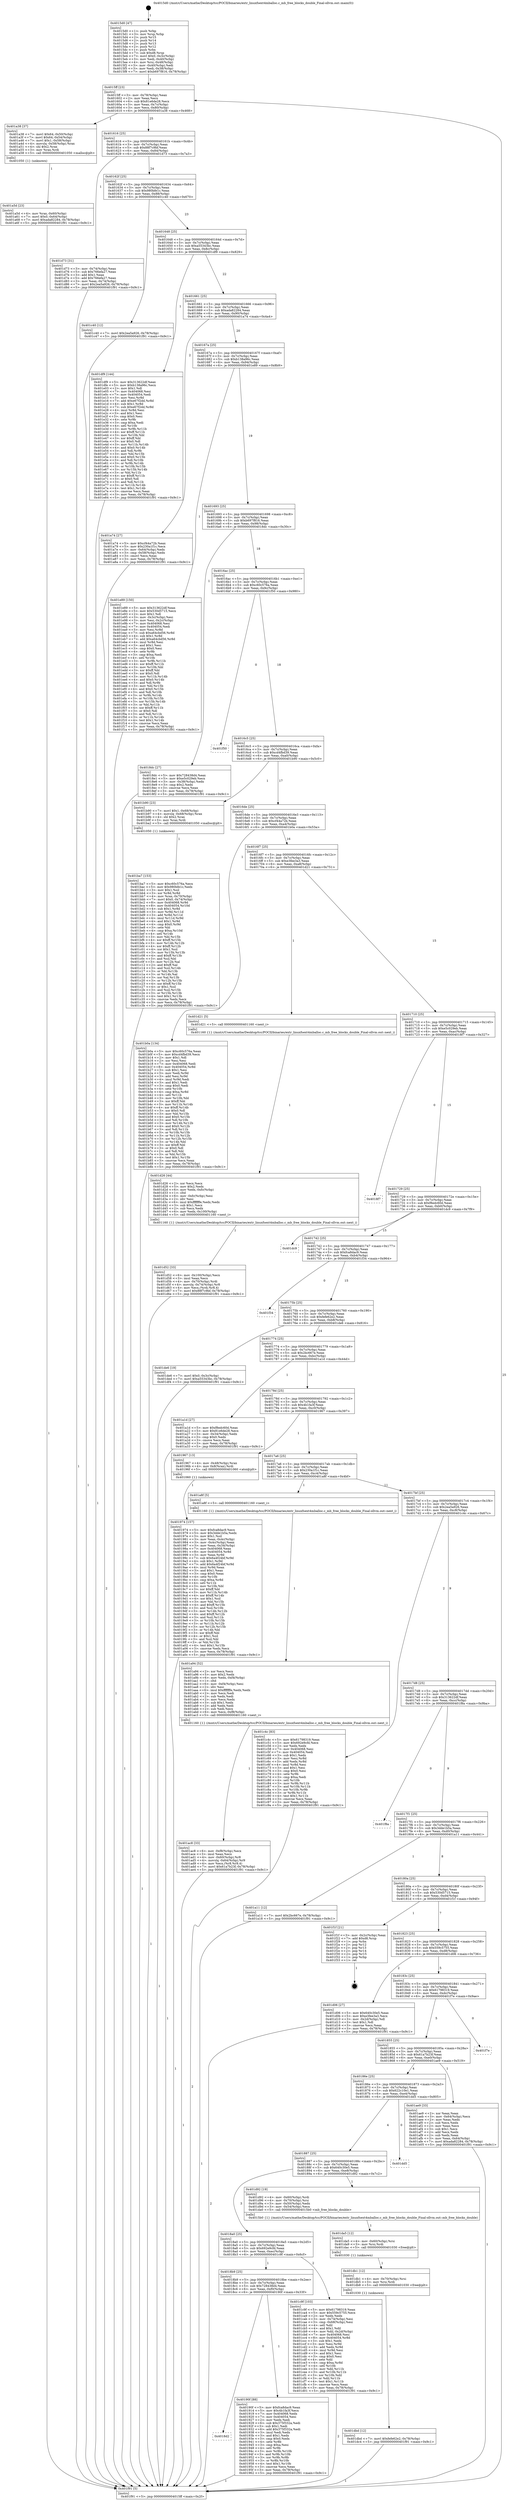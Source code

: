 digraph "0x4015d0" {
  label = "0x4015d0 (/mnt/c/Users/mathe/Desktop/tcc/POCII/binaries/extr_linuxfsext4mballoc.c_mb_free_blocks_double_Final-ollvm.out::main(0))"
  labelloc = "t"
  node[shape=record]

  Entry [label="",width=0.3,height=0.3,shape=circle,fillcolor=black,style=filled]
  "0x4015ff" [label="{
     0x4015ff [23]\l
     | [instrs]\l
     &nbsp;&nbsp;0x4015ff \<+3\>: mov -0x78(%rbp),%eax\l
     &nbsp;&nbsp;0x401602 \<+2\>: mov %eax,%ecx\l
     &nbsp;&nbsp;0x401604 \<+6\>: sub $0x81e6de28,%ecx\l
     &nbsp;&nbsp;0x40160a \<+3\>: mov %eax,-0x7c(%rbp)\l
     &nbsp;&nbsp;0x40160d \<+3\>: mov %ecx,-0x80(%rbp)\l
     &nbsp;&nbsp;0x401610 \<+6\>: je 0000000000401a38 \<main+0x468\>\l
  }"]
  "0x401a38" [label="{
     0x401a38 [37]\l
     | [instrs]\l
     &nbsp;&nbsp;0x401a38 \<+7\>: movl $0x64,-0x50(%rbp)\l
     &nbsp;&nbsp;0x401a3f \<+7\>: movl $0x64,-0x54(%rbp)\l
     &nbsp;&nbsp;0x401a46 \<+7\>: movl $0x1,-0x58(%rbp)\l
     &nbsp;&nbsp;0x401a4d \<+4\>: movslq -0x58(%rbp),%rax\l
     &nbsp;&nbsp;0x401a51 \<+4\>: shl $0x2,%rax\l
     &nbsp;&nbsp;0x401a55 \<+3\>: mov %rax,%rdi\l
     &nbsp;&nbsp;0x401a58 \<+5\>: call 0000000000401050 \<malloc@plt\>\l
     | [calls]\l
     &nbsp;&nbsp;0x401050 \{1\} (unknown)\l
  }"]
  "0x401616" [label="{
     0x401616 [25]\l
     | [instrs]\l
     &nbsp;&nbsp;0x401616 \<+5\>: jmp 000000000040161b \<main+0x4b\>\l
     &nbsp;&nbsp;0x40161b \<+3\>: mov -0x7c(%rbp),%eax\l
     &nbsp;&nbsp;0x40161e \<+5\>: sub $0x88f7c9bf,%eax\l
     &nbsp;&nbsp;0x401623 \<+6\>: mov %eax,-0x84(%rbp)\l
     &nbsp;&nbsp;0x401629 \<+6\>: je 0000000000401d73 \<main+0x7a3\>\l
  }"]
  Exit [label="",width=0.3,height=0.3,shape=circle,fillcolor=black,style=filled,peripheries=2]
  "0x401d73" [label="{
     0x401d73 [31]\l
     | [instrs]\l
     &nbsp;&nbsp;0x401d73 \<+3\>: mov -0x74(%rbp),%eax\l
     &nbsp;&nbsp;0x401d76 \<+5\>: sub $0x766efa27,%eax\l
     &nbsp;&nbsp;0x401d7b \<+3\>: add $0x1,%eax\l
     &nbsp;&nbsp;0x401d7e \<+5\>: add $0x766efa27,%eax\l
     &nbsp;&nbsp;0x401d83 \<+3\>: mov %eax,-0x74(%rbp)\l
     &nbsp;&nbsp;0x401d86 \<+7\>: movl $0x2ea5a926,-0x78(%rbp)\l
     &nbsp;&nbsp;0x401d8d \<+5\>: jmp 0000000000401f91 \<main+0x9c1\>\l
  }"]
  "0x40162f" [label="{
     0x40162f [25]\l
     | [instrs]\l
     &nbsp;&nbsp;0x40162f \<+5\>: jmp 0000000000401634 \<main+0x64\>\l
     &nbsp;&nbsp;0x401634 \<+3\>: mov -0x7c(%rbp),%eax\l
     &nbsp;&nbsp;0x401637 \<+5\>: sub $0x980bfe1c,%eax\l
     &nbsp;&nbsp;0x40163c \<+6\>: mov %eax,-0x88(%rbp)\l
     &nbsp;&nbsp;0x401642 \<+6\>: je 0000000000401c40 \<main+0x670\>\l
  }"]
  "0x401dbd" [label="{
     0x401dbd [12]\l
     | [instrs]\l
     &nbsp;&nbsp;0x401dbd \<+7\>: movl $0xfefe62e2,-0x78(%rbp)\l
     &nbsp;&nbsp;0x401dc4 \<+5\>: jmp 0000000000401f91 \<main+0x9c1\>\l
  }"]
  "0x401c40" [label="{
     0x401c40 [12]\l
     | [instrs]\l
     &nbsp;&nbsp;0x401c40 \<+7\>: movl $0x2ea5a926,-0x78(%rbp)\l
     &nbsp;&nbsp;0x401c47 \<+5\>: jmp 0000000000401f91 \<main+0x9c1\>\l
  }"]
  "0x401648" [label="{
     0x401648 [25]\l
     | [instrs]\l
     &nbsp;&nbsp;0x401648 \<+5\>: jmp 000000000040164d \<main+0x7d\>\l
     &nbsp;&nbsp;0x40164d \<+3\>: mov -0x7c(%rbp),%eax\l
     &nbsp;&nbsp;0x401650 \<+5\>: sub $0xa55343bc,%eax\l
     &nbsp;&nbsp;0x401655 \<+6\>: mov %eax,-0x8c(%rbp)\l
     &nbsp;&nbsp;0x40165b \<+6\>: je 0000000000401df9 \<main+0x829\>\l
  }"]
  "0x401db1" [label="{
     0x401db1 [12]\l
     | [instrs]\l
     &nbsp;&nbsp;0x401db1 \<+4\>: mov -0x70(%rbp),%rsi\l
     &nbsp;&nbsp;0x401db5 \<+3\>: mov %rsi,%rdi\l
     &nbsp;&nbsp;0x401db8 \<+5\>: call 0000000000401030 \<free@plt\>\l
     | [calls]\l
     &nbsp;&nbsp;0x401030 \{1\} (unknown)\l
  }"]
  "0x401df9" [label="{
     0x401df9 [144]\l
     | [instrs]\l
     &nbsp;&nbsp;0x401df9 \<+5\>: mov $0x313622df,%eax\l
     &nbsp;&nbsp;0x401dfe \<+5\>: mov $0xb138a96c,%ecx\l
     &nbsp;&nbsp;0x401e03 \<+2\>: mov $0x1,%dl\l
     &nbsp;&nbsp;0x401e05 \<+7\>: mov 0x404068,%esi\l
     &nbsp;&nbsp;0x401e0c \<+7\>: mov 0x404054,%edi\l
     &nbsp;&nbsp;0x401e13 \<+3\>: mov %esi,%r8d\l
     &nbsp;&nbsp;0x401e16 \<+7\>: add $0xe67f2dd,%r8d\l
     &nbsp;&nbsp;0x401e1d \<+4\>: sub $0x1,%r8d\l
     &nbsp;&nbsp;0x401e21 \<+7\>: sub $0xe67f2dd,%r8d\l
     &nbsp;&nbsp;0x401e28 \<+4\>: imul %r8d,%esi\l
     &nbsp;&nbsp;0x401e2c \<+3\>: and $0x1,%esi\l
     &nbsp;&nbsp;0x401e2f \<+3\>: cmp $0x0,%esi\l
     &nbsp;&nbsp;0x401e32 \<+4\>: sete %r9b\l
     &nbsp;&nbsp;0x401e36 \<+3\>: cmp $0xa,%edi\l
     &nbsp;&nbsp;0x401e39 \<+4\>: setl %r10b\l
     &nbsp;&nbsp;0x401e3d \<+3\>: mov %r9b,%r11b\l
     &nbsp;&nbsp;0x401e40 \<+4\>: xor $0xff,%r11b\l
     &nbsp;&nbsp;0x401e44 \<+3\>: mov %r10b,%bl\l
     &nbsp;&nbsp;0x401e47 \<+3\>: xor $0xff,%bl\l
     &nbsp;&nbsp;0x401e4a \<+3\>: xor $0x0,%dl\l
     &nbsp;&nbsp;0x401e4d \<+3\>: mov %r11b,%r14b\l
     &nbsp;&nbsp;0x401e50 \<+4\>: and $0x0,%r14b\l
     &nbsp;&nbsp;0x401e54 \<+3\>: and %dl,%r9b\l
     &nbsp;&nbsp;0x401e57 \<+3\>: mov %bl,%r15b\l
     &nbsp;&nbsp;0x401e5a \<+4\>: and $0x0,%r15b\l
     &nbsp;&nbsp;0x401e5e \<+3\>: and %dl,%r10b\l
     &nbsp;&nbsp;0x401e61 \<+3\>: or %r9b,%r14b\l
     &nbsp;&nbsp;0x401e64 \<+3\>: or %r10b,%r15b\l
     &nbsp;&nbsp;0x401e67 \<+3\>: xor %r15b,%r14b\l
     &nbsp;&nbsp;0x401e6a \<+3\>: or %bl,%r11b\l
     &nbsp;&nbsp;0x401e6d \<+4\>: xor $0xff,%r11b\l
     &nbsp;&nbsp;0x401e71 \<+3\>: or $0x0,%dl\l
     &nbsp;&nbsp;0x401e74 \<+3\>: and %dl,%r11b\l
     &nbsp;&nbsp;0x401e77 \<+3\>: or %r11b,%r14b\l
     &nbsp;&nbsp;0x401e7a \<+4\>: test $0x1,%r14b\l
     &nbsp;&nbsp;0x401e7e \<+3\>: cmovne %ecx,%eax\l
     &nbsp;&nbsp;0x401e81 \<+3\>: mov %eax,-0x78(%rbp)\l
     &nbsp;&nbsp;0x401e84 \<+5\>: jmp 0000000000401f91 \<main+0x9c1\>\l
  }"]
  "0x401661" [label="{
     0x401661 [25]\l
     | [instrs]\l
     &nbsp;&nbsp;0x401661 \<+5\>: jmp 0000000000401666 \<main+0x96\>\l
     &nbsp;&nbsp;0x401666 \<+3\>: mov -0x7c(%rbp),%eax\l
     &nbsp;&nbsp;0x401669 \<+5\>: sub $0xada82284,%eax\l
     &nbsp;&nbsp;0x40166e \<+6\>: mov %eax,-0x90(%rbp)\l
     &nbsp;&nbsp;0x401674 \<+6\>: je 0000000000401a74 \<main+0x4a4\>\l
  }"]
  "0x401da5" [label="{
     0x401da5 [12]\l
     | [instrs]\l
     &nbsp;&nbsp;0x401da5 \<+4\>: mov -0x60(%rbp),%rsi\l
     &nbsp;&nbsp;0x401da9 \<+3\>: mov %rsi,%rdi\l
     &nbsp;&nbsp;0x401dac \<+5\>: call 0000000000401030 \<free@plt\>\l
     | [calls]\l
     &nbsp;&nbsp;0x401030 \{1\} (unknown)\l
  }"]
  "0x401a74" [label="{
     0x401a74 [27]\l
     | [instrs]\l
     &nbsp;&nbsp;0x401a74 \<+5\>: mov $0xcf44a72b,%eax\l
     &nbsp;&nbsp;0x401a79 \<+5\>: mov $0x230a1f1c,%ecx\l
     &nbsp;&nbsp;0x401a7e \<+3\>: mov -0x64(%rbp),%edx\l
     &nbsp;&nbsp;0x401a81 \<+3\>: cmp -0x58(%rbp),%edx\l
     &nbsp;&nbsp;0x401a84 \<+3\>: cmovl %ecx,%eax\l
     &nbsp;&nbsp;0x401a87 \<+3\>: mov %eax,-0x78(%rbp)\l
     &nbsp;&nbsp;0x401a8a \<+5\>: jmp 0000000000401f91 \<main+0x9c1\>\l
  }"]
  "0x40167a" [label="{
     0x40167a [25]\l
     | [instrs]\l
     &nbsp;&nbsp;0x40167a \<+5\>: jmp 000000000040167f \<main+0xaf\>\l
     &nbsp;&nbsp;0x40167f \<+3\>: mov -0x7c(%rbp),%eax\l
     &nbsp;&nbsp;0x401682 \<+5\>: sub $0xb138a96c,%eax\l
     &nbsp;&nbsp;0x401687 \<+6\>: mov %eax,-0x94(%rbp)\l
     &nbsp;&nbsp;0x40168d \<+6\>: je 0000000000401e89 \<main+0x8b9\>\l
  }"]
  "0x401d52" [label="{
     0x401d52 [33]\l
     | [instrs]\l
     &nbsp;&nbsp;0x401d52 \<+6\>: mov -0x100(%rbp),%ecx\l
     &nbsp;&nbsp;0x401d58 \<+3\>: imul %eax,%ecx\l
     &nbsp;&nbsp;0x401d5b \<+4\>: mov -0x70(%rbp),%rdi\l
     &nbsp;&nbsp;0x401d5f \<+4\>: movslq -0x74(%rbp),%r8\l
     &nbsp;&nbsp;0x401d63 \<+4\>: mov %ecx,(%rdi,%r8,4)\l
     &nbsp;&nbsp;0x401d67 \<+7\>: movl $0x88f7c9bf,-0x78(%rbp)\l
     &nbsp;&nbsp;0x401d6e \<+5\>: jmp 0000000000401f91 \<main+0x9c1\>\l
  }"]
  "0x401e89" [label="{
     0x401e89 [150]\l
     | [instrs]\l
     &nbsp;&nbsp;0x401e89 \<+5\>: mov $0x313622df,%eax\l
     &nbsp;&nbsp;0x401e8e \<+5\>: mov $0x530d5715,%ecx\l
     &nbsp;&nbsp;0x401e93 \<+2\>: mov $0x1,%dl\l
     &nbsp;&nbsp;0x401e95 \<+3\>: mov -0x3c(%rbp),%esi\l
     &nbsp;&nbsp;0x401e98 \<+3\>: mov %esi,-0x2c(%rbp)\l
     &nbsp;&nbsp;0x401e9b \<+7\>: mov 0x404068,%esi\l
     &nbsp;&nbsp;0x401ea2 \<+7\>: mov 0x404054,%edi\l
     &nbsp;&nbsp;0x401ea9 \<+3\>: mov %esi,%r8d\l
     &nbsp;&nbsp;0x401eac \<+7\>: sub $0xa64cbd56,%r8d\l
     &nbsp;&nbsp;0x401eb3 \<+4\>: sub $0x1,%r8d\l
     &nbsp;&nbsp;0x401eb7 \<+7\>: add $0xa64cbd56,%r8d\l
     &nbsp;&nbsp;0x401ebe \<+4\>: imul %r8d,%esi\l
     &nbsp;&nbsp;0x401ec2 \<+3\>: and $0x1,%esi\l
     &nbsp;&nbsp;0x401ec5 \<+3\>: cmp $0x0,%esi\l
     &nbsp;&nbsp;0x401ec8 \<+4\>: sete %r9b\l
     &nbsp;&nbsp;0x401ecc \<+3\>: cmp $0xa,%edi\l
     &nbsp;&nbsp;0x401ecf \<+4\>: setl %r10b\l
     &nbsp;&nbsp;0x401ed3 \<+3\>: mov %r9b,%r11b\l
     &nbsp;&nbsp;0x401ed6 \<+4\>: xor $0xff,%r11b\l
     &nbsp;&nbsp;0x401eda \<+3\>: mov %r10b,%bl\l
     &nbsp;&nbsp;0x401edd \<+3\>: xor $0xff,%bl\l
     &nbsp;&nbsp;0x401ee0 \<+3\>: xor $0x0,%dl\l
     &nbsp;&nbsp;0x401ee3 \<+3\>: mov %r11b,%r14b\l
     &nbsp;&nbsp;0x401ee6 \<+4\>: and $0x0,%r14b\l
     &nbsp;&nbsp;0x401eea \<+3\>: and %dl,%r9b\l
     &nbsp;&nbsp;0x401eed \<+3\>: mov %bl,%r15b\l
     &nbsp;&nbsp;0x401ef0 \<+4\>: and $0x0,%r15b\l
     &nbsp;&nbsp;0x401ef4 \<+3\>: and %dl,%r10b\l
     &nbsp;&nbsp;0x401ef7 \<+3\>: or %r9b,%r14b\l
     &nbsp;&nbsp;0x401efa \<+3\>: or %r10b,%r15b\l
     &nbsp;&nbsp;0x401efd \<+3\>: xor %r15b,%r14b\l
     &nbsp;&nbsp;0x401f00 \<+3\>: or %bl,%r11b\l
     &nbsp;&nbsp;0x401f03 \<+4\>: xor $0xff,%r11b\l
     &nbsp;&nbsp;0x401f07 \<+3\>: or $0x0,%dl\l
     &nbsp;&nbsp;0x401f0a \<+3\>: and %dl,%r11b\l
     &nbsp;&nbsp;0x401f0d \<+3\>: or %r11b,%r14b\l
     &nbsp;&nbsp;0x401f10 \<+4\>: test $0x1,%r14b\l
     &nbsp;&nbsp;0x401f14 \<+3\>: cmovne %ecx,%eax\l
     &nbsp;&nbsp;0x401f17 \<+3\>: mov %eax,-0x78(%rbp)\l
     &nbsp;&nbsp;0x401f1a \<+5\>: jmp 0000000000401f91 \<main+0x9c1\>\l
  }"]
  "0x401693" [label="{
     0x401693 [25]\l
     | [instrs]\l
     &nbsp;&nbsp;0x401693 \<+5\>: jmp 0000000000401698 \<main+0xc8\>\l
     &nbsp;&nbsp;0x401698 \<+3\>: mov -0x7c(%rbp),%eax\l
     &nbsp;&nbsp;0x40169b \<+5\>: sub $0xb697f816,%eax\l
     &nbsp;&nbsp;0x4016a0 \<+6\>: mov %eax,-0x98(%rbp)\l
     &nbsp;&nbsp;0x4016a6 \<+6\>: je 00000000004018dc \<main+0x30c\>\l
  }"]
  "0x401d26" [label="{
     0x401d26 [44]\l
     | [instrs]\l
     &nbsp;&nbsp;0x401d26 \<+2\>: xor %ecx,%ecx\l
     &nbsp;&nbsp;0x401d28 \<+5\>: mov $0x2,%edx\l
     &nbsp;&nbsp;0x401d2d \<+6\>: mov %edx,-0xfc(%rbp)\l
     &nbsp;&nbsp;0x401d33 \<+1\>: cltd\l
     &nbsp;&nbsp;0x401d34 \<+6\>: mov -0xfc(%rbp),%esi\l
     &nbsp;&nbsp;0x401d3a \<+2\>: idiv %esi\l
     &nbsp;&nbsp;0x401d3c \<+6\>: imul $0xfffffffe,%edx,%edx\l
     &nbsp;&nbsp;0x401d42 \<+3\>: sub $0x1,%ecx\l
     &nbsp;&nbsp;0x401d45 \<+2\>: sub %ecx,%edx\l
     &nbsp;&nbsp;0x401d47 \<+6\>: mov %edx,-0x100(%rbp)\l
     &nbsp;&nbsp;0x401d4d \<+5\>: call 0000000000401160 \<next_i\>\l
     | [calls]\l
     &nbsp;&nbsp;0x401160 \{1\} (/mnt/c/Users/mathe/Desktop/tcc/POCII/binaries/extr_linuxfsext4mballoc.c_mb_free_blocks_double_Final-ollvm.out::next_i)\l
  }"]
  "0x4018dc" [label="{
     0x4018dc [27]\l
     | [instrs]\l
     &nbsp;&nbsp;0x4018dc \<+5\>: mov $0x728438d4,%eax\l
     &nbsp;&nbsp;0x4018e1 \<+5\>: mov $0xe5c029eb,%ecx\l
     &nbsp;&nbsp;0x4018e6 \<+3\>: mov -0x38(%rbp),%edx\l
     &nbsp;&nbsp;0x4018e9 \<+3\>: cmp $0x2,%edx\l
     &nbsp;&nbsp;0x4018ec \<+3\>: cmovne %ecx,%eax\l
     &nbsp;&nbsp;0x4018ef \<+3\>: mov %eax,-0x78(%rbp)\l
     &nbsp;&nbsp;0x4018f2 \<+5\>: jmp 0000000000401f91 \<main+0x9c1\>\l
  }"]
  "0x4016ac" [label="{
     0x4016ac [25]\l
     | [instrs]\l
     &nbsp;&nbsp;0x4016ac \<+5\>: jmp 00000000004016b1 \<main+0xe1\>\l
     &nbsp;&nbsp;0x4016b1 \<+3\>: mov -0x7c(%rbp),%eax\l
     &nbsp;&nbsp;0x4016b4 \<+5\>: sub $0xc60c576a,%eax\l
     &nbsp;&nbsp;0x4016b9 \<+6\>: mov %eax,-0x9c(%rbp)\l
     &nbsp;&nbsp;0x4016bf \<+6\>: je 0000000000401f50 \<main+0x980\>\l
  }"]
  "0x401f91" [label="{
     0x401f91 [5]\l
     | [instrs]\l
     &nbsp;&nbsp;0x401f91 \<+5\>: jmp 00000000004015ff \<main+0x2f\>\l
  }"]
  "0x4015d0" [label="{
     0x4015d0 [47]\l
     | [instrs]\l
     &nbsp;&nbsp;0x4015d0 \<+1\>: push %rbp\l
     &nbsp;&nbsp;0x4015d1 \<+3\>: mov %rsp,%rbp\l
     &nbsp;&nbsp;0x4015d4 \<+2\>: push %r15\l
     &nbsp;&nbsp;0x4015d6 \<+2\>: push %r14\l
     &nbsp;&nbsp;0x4015d8 \<+2\>: push %r13\l
     &nbsp;&nbsp;0x4015da \<+2\>: push %r12\l
     &nbsp;&nbsp;0x4015dc \<+1\>: push %rbx\l
     &nbsp;&nbsp;0x4015dd \<+7\>: sub $0xd8,%rsp\l
     &nbsp;&nbsp;0x4015e4 \<+7\>: movl $0x0,-0x3c(%rbp)\l
     &nbsp;&nbsp;0x4015eb \<+3\>: mov %edi,-0x40(%rbp)\l
     &nbsp;&nbsp;0x4015ee \<+4\>: mov %rsi,-0x48(%rbp)\l
     &nbsp;&nbsp;0x4015f2 \<+3\>: mov -0x40(%rbp),%edi\l
     &nbsp;&nbsp;0x4015f5 \<+3\>: mov %edi,-0x38(%rbp)\l
     &nbsp;&nbsp;0x4015f8 \<+7\>: movl $0xb697f816,-0x78(%rbp)\l
  }"]
  "0x401ba7" [label="{
     0x401ba7 [153]\l
     | [instrs]\l
     &nbsp;&nbsp;0x401ba7 \<+5\>: mov $0xc60c576a,%ecx\l
     &nbsp;&nbsp;0x401bac \<+5\>: mov $0x980bfe1c,%edx\l
     &nbsp;&nbsp;0x401bb1 \<+3\>: mov $0x1,%sil\l
     &nbsp;&nbsp;0x401bb4 \<+3\>: xor %r8d,%r8d\l
     &nbsp;&nbsp;0x401bb7 \<+4\>: mov %rax,-0x70(%rbp)\l
     &nbsp;&nbsp;0x401bbb \<+7\>: movl $0x0,-0x74(%rbp)\l
     &nbsp;&nbsp;0x401bc2 \<+8\>: mov 0x404068,%r9d\l
     &nbsp;&nbsp;0x401bca \<+8\>: mov 0x404054,%r10d\l
     &nbsp;&nbsp;0x401bd2 \<+4\>: sub $0x1,%r8d\l
     &nbsp;&nbsp;0x401bd6 \<+3\>: mov %r9d,%r11d\l
     &nbsp;&nbsp;0x401bd9 \<+3\>: add %r8d,%r11d\l
     &nbsp;&nbsp;0x401bdc \<+4\>: imul %r11d,%r9d\l
     &nbsp;&nbsp;0x401be0 \<+4\>: and $0x1,%r9d\l
     &nbsp;&nbsp;0x401be4 \<+4\>: cmp $0x0,%r9d\l
     &nbsp;&nbsp;0x401be8 \<+3\>: sete %bl\l
     &nbsp;&nbsp;0x401beb \<+4\>: cmp $0xa,%r10d\l
     &nbsp;&nbsp;0x401bef \<+4\>: setl %r14b\l
     &nbsp;&nbsp;0x401bf3 \<+3\>: mov %bl,%r15b\l
     &nbsp;&nbsp;0x401bf6 \<+4\>: xor $0xff,%r15b\l
     &nbsp;&nbsp;0x401bfa \<+3\>: mov %r14b,%r12b\l
     &nbsp;&nbsp;0x401bfd \<+4\>: xor $0xff,%r12b\l
     &nbsp;&nbsp;0x401c01 \<+4\>: xor $0x1,%sil\l
     &nbsp;&nbsp;0x401c05 \<+3\>: mov %r15b,%r13b\l
     &nbsp;&nbsp;0x401c08 \<+4\>: and $0xff,%r13b\l
     &nbsp;&nbsp;0x401c0c \<+3\>: and %sil,%bl\l
     &nbsp;&nbsp;0x401c0f \<+3\>: mov %r12b,%al\l
     &nbsp;&nbsp;0x401c12 \<+2\>: and $0xff,%al\l
     &nbsp;&nbsp;0x401c14 \<+3\>: and %sil,%r14b\l
     &nbsp;&nbsp;0x401c17 \<+3\>: or %bl,%r13b\l
     &nbsp;&nbsp;0x401c1a \<+3\>: or %r14b,%al\l
     &nbsp;&nbsp;0x401c1d \<+3\>: xor %al,%r13b\l
     &nbsp;&nbsp;0x401c20 \<+3\>: or %r12b,%r15b\l
     &nbsp;&nbsp;0x401c23 \<+4\>: xor $0xff,%r15b\l
     &nbsp;&nbsp;0x401c27 \<+4\>: or $0x1,%sil\l
     &nbsp;&nbsp;0x401c2b \<+3\>: and %sil,%r15b\l
     &nbsp;&nbsp;0x401c2e \<+3\>: or %r15b,%r13b\l
     &nbsp;&nbsp;0x401c31 \<+4\>: test $0x1,%r13b\l
     &nbsp;&nbsp;0x401c35 \<+3\>: cmovne %edx,%ecx\l
     &nbsp;&nbsp;0x401c38 \<+3\>: mov %ecx,-0x78(%rbp)\l
     &nbsp;&nbsp;0x401c3b \<+5\>: jmp 0000000000401f91 \<main+0x9c1\>\l
  }"]
  "0x401f50" [label="{
     0x401f50\l
  }", style=dashed]
  "0x4016c5" [label="{
     0x4016c5 [25]\l
     | [instrs]\l
     &nbsp;&nbsp;0x4016c5 \<+5\>: jmp 00000000004016ca \<main+0xfa\>\l
     &nbsp;&nbsp;0x4016ca \<+3\>: mov -0x7c(%rbp),%eax\l
     &nbsp;&nbsp;0x4016cd \<+5\>: sub $0xcd4fbd39,%eax\l
     &nbsp;&nbsp;0x4016d2 \<+6\>: mov %eax,-0xa0(%rbp)\l
     &nbsp;&nbsp;0x4016d8 \<+6\>: je 0000000000401b90 \<main+0x5c0\>\l
  }"]
  "0x401ac8" [label="{
     0x401ac8 [33]\l
     | [instrs]\l
     &nbsp;&nbsp;0x401ac8 \<+6\>: mov -0xf8(%rbp),%ecx\l
     &nbsp;&nbsp;0x401ace \<+3\>: imul %eax,%ecx\l
     &nbsp;&nbsp;0x401ad1 \<+4\>: mov -0x60(%rbp),%r8\l
     &nbsp;&nbsp;0x401ad5 \<+4\>: movslq -0x64(%rbp),%r9\l
     &nbsp;&nbsp;0x401ad9 \<+4\>: mov %ecx,(%r8,%r9,4)\l
     &nbsp;&nbsp;0x401add \<+7\>: movl $0x61a7b23f,-0x78(%rbp)\l
     &nbsp;&nbsp;0x401ae4 \<+5\>: jmp 0000000000401f91 \<main+0x9c1\>\l
  }"]
  "0x401b90" [label="{
     0x401b90 [23]\l
     | [instrs]\l
     &nbsp;&nbsp;0x401b90 \<+7\>: movl $0x1,-0x68(%rbp)\l
     &nbsp;&nbsp;0x401b97 \<+4\>: movslq -0x68(%rbp),%rax\l
     &nbsp;&nbsp;0x401b9b \<+4\>: shl $0x2,%rax\l
     &nbsp;&nbsp;0x401b9f \<+3\>: mov %rax,%rdi\l
     &nbsp;&nbsp;0x401ba2 \<+5\>: call 0000000000401050 \<malloc@plt\>\l
     | [calls]\l
     &nbsp;&nbsp;0x401050 \{1\} (unknown)\l
  }"]
  "0x4016de" [label="{
     0x4016de [25]\l
     | [instrs]\l
     &nbsp;&nbsp;0x4016de \<+5\>: jmp 00000000004016e3 \<main+0x113\>\l
     &nbsp;&nbsp;0x4016e3 \<+3\>: mov -0x7c(%rbp),%eax\l
     &nbsp;&nbsp;0x4016e6 \<+5\>: sub $0xcf44a72b,%eax\l
     &nbsp;&nbsp;0x4016eb \<+6\>: mov %eax,-0xa4(%rbp)\l
     &nbsp;&nbsp;0x4016f1 \<+6\>: je 0000000000401b0a \<main+0x53a\>\l
  }"]
  "0x401a94" [label="{
     0x401a94 [52]\l
     | [instrs]\l
     &nbsp;&nbsp;0x401a94 \<+2\>: xor %ecx,%ecx\l
     &nbsp;&nbsp;0x401a96 \<+5\>: mov $0x2,%edx\l
     &nbsp;&nbsp;0x401a9b \<+6\>: mov %edx,-0xf4(%rbp)\l
     &nbsp;&nbsp;0x401aa1 \<+1\>: cltd\l
     &nbsp;&nbsp;0x401aa2 \<+6\>: mov -0xf4(%rbp),%esi\l
     &nbsp;&nbsp;0x401aa8 \<+2\>: idiv %esi\l
     &nbsp;&nbsp;0x401aaa \<+6\>: imul $0xfffffffe,%edx,%edx\l
     &nbsp;&nbsp;0x401ab0 \<+2\>: mov %ecx,%edi\l
     &nbsp;&nbsp;0x401ab2 \<+2\>: sub %edx,%edi\l
     &nbsp;&nbsp;0x401ab4 \<+2\>: mov %ecx,%edx\l
     &nbsp;&nbsp;0x401ab6 \<+3\>: sub $0x1,%edx\l
     &nbsp;&nbsp;0x401ab9 \<+2\>: add %edx,%edi\l
     &nbsp;&nbsp;0x401abb \<+2\>: sub %edi,%ecx\l
     &nbsp;&nbsp;0x401abd \<+6\>: mov %ecx,-0xf8(%rbp)\l
     &nbsp;&nbsp;0x401ac3 \<+5\>: call 0000000000401160 \<next_i\>\l
     | [calls]\l
     &nbsp;&nbsp;0x401160 \{1\} (/mnt/c/Users/mathe/Desktop/tcc/POCII/binaries/extr_linuxfsext4mballoc.c_mb_free_blocks_double_Final-ollvm.out::next_i)\l
  }"]
  "0x401b0a" [label="{
     0x401b0a [134]\l
     | [instrs]\l
     &nbsp;&nbsp;0x401b0a \<+5\>: mov $0xc60c576a,%eax\l
     &nbsp;&nbsp;0x401b0f \<+5\>: mov $0xcd4fbd39,%ecx\l
     &nbsp;&nbsp;0x401b14 \<+2\>: mov $0x1,%dl\l
     &nbsp;&nbsp;0x401b16 \<+2\>: xor %esi,%esi\l
     &nbsp;&nbsp;0x401b18 \<+7\>: mov 0x404068,%edi\l
     &nbsp;&nbsp;0x401b1f \<+8\>: mov 0x404054,%r8d\l
     &nbsp;&nbsp;0x401b27 \<+3\>: sub $0x1,%esi\l
     &nbsp;&nbsp;0x401b2a \<+3\>: mov %edi,%r9d\l
     &nbsp;&nbsp;0x401b2d \<+3\>: add %esi,%r9d\l
     &nbsp;&nbsp;0x401b30 \<+4\>: imul %r9d,%edi\l
     &nbsp;&nbsp;0x401b34 \<+3\>: and $0x1,%edi\l
     &nbsp;&nbsp;0x401b37 \<+3\>: cmp $0x0,%edi\l
     &nbsp;&nbsp;0x401b3a \<+4\>: sete %r10b\l
     &nbsp;&nbsp;0x401b3e \<+4\>: cmp $0xa,%r8d\l
     &nbsp;&nbsp;0x401b42 \<+4\>: setl %r11b\l
     &nbsp;&nbsp;0x401b46 \<+3\>: mov %r10b,%bl\l
     &nbsp;&nbsp;0x401b49 \<+3\>: xor $0xff,%bl\l
     &nbsp;&nbsp;0x401b4c \<+3\>: mov %r11b,%r14b\l
     &nbsp;&nbsp;0x401b4f \<+4\>: xor $0xff,%r14b\l
     &nbsp;&nbsp;0x401b53 \<+3\>: xor $0x0,%dl\l
     &nbsp;&nbsp;0x401b56 \<+3\>: mov %bl,%r15b\l
     &nbsp;&nbsp;0x401b59 \<+4\>: and $0x0,%r15b\l
     &nbsp;&nbsp;0x401b5d \<+3\>: and %dl,%r10b\l
     &nbsp;&nbsp;0x401b60 \<+3\>: mov %r14b,%r12b\l
     &nbsp;&nbsp;0x401b63 \<+4\>: and $0x0,%r12b\l
     &nbsp;&nbsp;0x401b67 \<+3\>: and %dl,%r11b\l
     &nbsp;&nbsp;0x401b6a \<+3\>: or %r10b,%r15b\l
     &nbsp;&nbsp;0x401b6d \<+3\>: or %r11b,%r12b\l
     &nbsp;&nbsp;0x401b70 \<+3\>: xor %r12b,%r15b\l
     &nbsp;&nbsp;0x401b73 \<+3\>: or %r14b,%bl\l
     &nbsp;&nbsp;0x401b76 \<+3\>: xor $0xff,%bl\l
     &nbsp;&nbsp;0x401b79 \<+3\>: or $0x0,%dl\l
     &nbsp;&nbsp;0x401b7c \<+2\>: and %dl,%bl\l
     &nbsp;&nbsp;0x401b7e \<+3\>: or %bl,%r15b\l
     &nbsp;&nbsp;0x401b81 \<+4\>: test $0x1,%r15b\l
     &nbsp;&nbsp;0x401b85 \<+3\>: cmovne %ecx,%eax\l
     &nbsp;&nbsp;0x401b88 \<+3\>: mov %eax,-0x78(%rbp)\l
     &nbsp;&nbsp;0x401b8b \<+5\>: jmp 0000000000401f91 \<main+0x9c1\>\l
  }"]
  "0x4016f7" [label="{
     0x4016f7 [25]\l
     | [instrs]\l
     &nbsp;&nbsp;0x4016f7 \<+5\>: jmp 00000000004016fc \<main+0x12c\>\l
     &nbsp;&nbsp;0x4016fc \<+3\>: mov -0x7c(%rbp),%eax\l
     &nbsp;&nbsp;0x4016ff \<+5\>: sub $0xe3fee3a3,%eax\l
     &nbsp;&nbsp;0x401704 \<+6\>: mov %eax,-0xa8(%rbp)\l
     &nbsp;&nbsp;0x40170a \<+6\>: je 0000000000401d21 \<main+0x751\>\l
  }"]
  "0x401a5d" [label="{
     0x401a5d [23]\l
     | [instrs]\l
     &nbsp;&nbsp;0x401a5d \<+4\>: mov %rax,-0x60(%rbp)\l
     &nbsp;&nbsp;0x401a61 \<+7\>: movl $0x0,-0x64(%rbp)\l
     &nbsp;&nbsp;0x401a68 \<+7\>: movl $0xada82284,-0x78(%rbp)\l
     &nbsp;&nbsp;0x401a6f \<+5\>: jmp 0000000000401f91 \<main+0x9c1\>\l
  }"]
  "0x401d21" [label="{
     0x401d21 [5]\l
     | [instrs]\l
     &nbsp;&nbsp;0x401d21 \<+5\>: call 0000000000401160 \<next_i\>\l
     | [calls]\l
     &nbsp;&nbsp;0x401160 \{1\} (/mnt/c/Users/mathe/Desktop/tcc/POCII/binaries/extr_linuxfsext4mballoc.c_mb_free_blocks_double_Final-ollvm.out::next_i)\l
  }"]
  "0x401710" [label="{
     0x401710 [25]\l
     | [instrs]\l
     &nbsp;&nbsp;0x401710 \<+5\>: jmp 0000000000401715 \<main+0x145\>\l
     &nbsp;&nbsp;0x401715 \<+3\>: mov -0x7c(%rbp),%eax\l
     &nbsp;&nbsp;0x401718 \<+5\>: sub $0xe5c029eb,%eax\l
     &nbsp;&nbsp;0x40171d \<+6\>: mov %eax,-0xac(%rbp)\l
     &nbsp;&nbsp;0x401723 \<+6\>: je 00000000004018f7 \<main+0x327\>\l
  }"]
  "0x401974" [label="{
     0x401974 [157]\l
     | [instrs]\l
     &nbsp;&nbsp;0x401974 \<+5\>: mov $0xfca8dac9,%ecx\l
     &nbsp;&nbsp;0x401979 \<+5\>: mov $0x3dde1b5a,%edx\l
     &nbsp;&nbsp;0x40197e \<+3\>: mov $0x1,%sil\l
     &nbsp;&nbsp;0x401981 \<+3\>: mov %eax,-0x4c(%rbp)\l
     &nbsp;&nbsp;0x401984 \<+3\>: mov -0x4c(%rbp),%eax\l
     &nbsp;&nbsp;0x401987 \<+3\>: mov %eax,-0x34(%rbp)\l
     &nbsp;&nbsp;0x40198a \<+7\>: mov 0x404068,%eax\l
     &nbsp;&nbsp;0x401991 \<+8\>: mov 0x404054,%r8d\l
     &nbsp;&nbsp;0x401999 \<+3\>: mov %eax,%r9d\l
     &nbsp;&nbsp;0x40199c \<+7\>: sub $0x6a4f24bf,%r9d\l
     &nbsp;&nbsp;0x4019a3 \<+4\>: sub $0x1,%r9d\l
     &nbsp;&nbsp;0x4019a7 \<+7\>: add $0x6a4f24bf,%r9d\l
     &nbsp;&nbsp;0x4019ae \<+4\>: imul %r9d,%eax\l
     &nbsp;&nbsp;0x4019b2 \<+3\>: and $0x1,%eax\l
     &nbsp;&nbsp;0x4019b5 \<+3\>: cmp $0x0,%eax\l
     &nbsp;&nbsp;0x4019b8 \<+4\>: sete %r10b\l
     &nbsp;&nbsp;0x4019bc \<+4\>: cmp $0xa,%r8d\l
     &nbsp;&nbsp;0x4019c0 \<+4\>: setl %r11b\l
     &nbsp;&nbsp;0x4019c4 \<+3\>: mov %r10b,%bl\l
     &nbsp;&nbsp;0x4019c7 \<+3\>: xor $0xff,%bl\l
     &nbsp;&nbsp;0x4019ca \<+3\>: mov %r11b,%r14b\l
     &nbsp;&nbsp;0x4019cd \<+4\>: xor $0xff,%r14b\l
     &nbsp;&nbsp;0x4019d1 \<+4\>: xor $0x1,%sil\l
     &nbsp;&nbsp;0x4019d5 \<+3\>: mov %bl,%r15b\l
     &nbsp;&nbsp;0x4019d8 \<+4\>: and $0xff,%r15b\l
     &nbsp;&nbsp;0x4019dc \<+3\>: and %sil,%r10b\l
     &nbsp;&nbsp;0x4019df \<+3\>: mov %r14b,%r12b\l
     &nbsp;&nbsp;0x4019e2 \<+4\>: and $0xff,%r12b\l
     &nbsp;&nbsp;0x4019e6 \<+3\>: and %sil,%r11b\l
     &nbsp;&nbsp;0x4019e9 \<+3\>: or %r10b,%r15b\l
     &nbsp;&nbsp;0x4019ec \<+3\>: or %r11b,%r12b\l
     &nbsp;&nbsp;0x4019ef \<+3\>: xor %r12b,%r15b\l
     &nbsp;&nbsp;0x4019f2 \<+3\>: or %r14b,%bl\l
     &nbsp;&nbsp;0x4019f5 \<+3\>: xor $0xff,%bl\l
     &nbsp;&nbsp;0x4019f8 \<+4\>: or $0x1,%sil\l
     &nbsp;&nbsp;0x4019fc \<+3\>: and %sil,%bl\l
     &nbsp;&nbsp;0x4019ff \<+3\>: or %bl,%r15b\l
     &nbsp;&nbsp;0x401a02 \<+4\>: test $0x1,%r15b\l
     &nbsp;&nbsp;0x401a06 \<+3\>: cmovne %edx,%ecx\l
     &nbsp;&nbsp;0x401a09 \<+3\>: mov %ecx,-0x78(%rbp)\l
     &nbsp;&nbsp;0x401a0c \<+5\>: jmp 0000000000401f91 \<main+0x9c1\>\l
  }"]
  "0x4018f7" [label="{
     0x4018f7\l
  }", style=dashed]
  "0x401729" [label="{
     0x401729 [25]\l
     | [instrs]\l
     &nbsp;&nbsp;0x401729 \<+5\>: jmp 000000000040172e \<main+0x15e\>\l
     &nbsp;&nbsp;0x40172e \<+3\>: mov -0x7c(%rbp),%eax\l
     &nbsp;&nbsp;0x401731 \<+5\>: sub $0xf8edc60d,%eax\l
     &nbsp;&nbsp;0x401736 \<+6\>: mov %eax,-0xb0(%rbp)\l
     &nbsp;&nbsp;0x40173c \<+6\>: je 0000000000401dc9 \<main+0x7f9\>\l
  }"]
  "0x4018d2" [label="{
     0x4018d2\l
  }", style=dashed]
  "0x401dc9" [label="{
     0x401dc9\l
  }", style=dashed]
  "0x401742" [label="{
     0x401742 [25]\l
     | [instrs]\l
     &nbsp;&nbsp;0x401742 \<+5\>: jmp 0000000000401747 \<main+0x177\>\l
     &nbsp;&nbsp;0x401747 \<+3\>: mov -0x7c(%rbp),%eax\l
     &nbsp;&nbsp;0x40174a \<+5\>: sub $0xfca8dac9,%eax\l
     &nbsp;&nbsp;0x40174f \<+6\>: mov %eax,-0xb4(%rbp)\l
     &nbsp;&nbsp;0x401755 \<+6\>: je 0000000000401f34 \<main+0x964\>\l
  }"]
  "0x40190f" [label="{
     0x40190f [88]\l
     | [instrs]\l
     &nbsp;&nbsp;0x40190f \<+5\>: mov $0xfca8dac9,%eax\l
     &nbsp;&nbsp;0x401914 \<+5\>: mov $0x4b1fa3f,%ecx\l
     &nbsp;&nbsp;0x401919 \<+7\>: mov 0x404068,%edx\l
     &nbsp;&nbsp;0x401920 \<+7\>: mov 0x404054,%esi\l
     &nbsp;&nbsp;0x401927 \<+2\>: mov %edx,%edi\l
     &nbsp;&nbsp;0x401929 \<+6\>: sub $0x375f332a,%edi\l
     &nbsp;&nbsp;0x40192f \<+3\>: sub $0x1,%edi\l
     &nbsp;&nbsp;0x401932 \<+6\>: add $0x375f332a,%edi\l
     &nbsp;&nbsp;0x401938 \<+3\>: imul %edi,%edx\l
     &nbsp;&nbsp;0x40193b \<+3\>: and $0x1,%edx\l
     &nbsp;&nbsp;0x40193e \<+3\>: cmp $0x0,%edx\l
     &nbsp;&nbsp;0x401941 \<+4\>: sete %r8b\l
     &nbsp;&nbsp;0x401945 \<+3\>: cmp $0xa,%esi\l
     &nbsp;&nbsp;0x401948 \<+4\>: setl %r9b\l
     &nbsp;&nbsp;0x40194c \<+3\>: mov %r8b,%r10b\l
     &nbsp;&nbsp;0x40194f \<+3\>: and %r9b,%r10b\l
     &nbsp;&nbsp;0x401952 \<+3\>: xor %r9b,%r8b\l
     &nbsp;&nbsp;0x401955 \<+3\>: or %r8b,%r10b\l
     &nbsp;&nbsp;0x401958 \<+4\>: test $0x1,%r10b\l
     &nbsp;&nbsp;0x40195c \<+3\>: cmovne %ecx,%eax\l
     &nbsp;&nbsp;0x40195f \<+3\>: mov %eax,-0x78(%rbp)\l
     &nbsp;&nbsp;0x401962 \<+5\>: jmp 0000000000401f91 \<main+0x9c1\>\l
  }"]
  "0x401f34" [label="{
     0x401f34\l
  }", style=dashed]
  "0x40175b" [label="{
     0x40175b [25]\l
     | [instrs]\l
     &nbsp;&nbsp;0x40175b \<+5\>: jmp 0000000000401760 \<main+0x190\>\l
     &nbsp;&nbsp;0x401760 \<+3\>: mov -0x7c(%rbp),%eax\l
     &nbsp;&nbsp;0x401763 \<+5\>: sub $0xfefe62e2,%eax\l
     &nbsp;&nbsp;0x401768 \<+6\>: mov %eax,-0xb8(%rbp)\l
     &nbsp;&nbsp;0x40176e \<+6\>: je 0000000000401de6 \<main+0x816\>\l
  }"]
  "0x4018b9" [label="{
     0x4018b9 [25]\l
     | [instrs]\l
     &nbsp;&nbsp;0x4018b9 \<+5\>: jmp 00000000004018be \<main+0x2ee\>\l
     &nbsp;&nbsp;0x4018be \<+3\>: mov -0x7c(%rbp),%eax\l
     &nbsp;&nbsp;0x4018c1 \<+5\>: sub $0x728438d4,%eax\l
     &nbsp;&nbsp;0x4018c6 \<+6\>: mov %eax,-0xf0(%rbp)\l
     &nbsp;&nbsp;0x4018cc \<+6\>: je 000000000040190f \<main+0x33f\>\l
  }"]
  "0x401de6" [label="{
     0x401de6 [19]\l
     | [instrs]\l
     &nbsp;&nbsp;0x401de6 \<+7\>: movl $0x0,-0x3c(%rbp)\l
     &nbsp;&nbsp;0x401ded \<+7\>: movl $0xa55343bc,-0x78(%rbp)\l
     &nbsp;&nbsp;0x401df4 \<+5\>: jmp 0000000000401f91 \<main+0x9c1\>\l
  }"]
  "0x401774" [label="{
     0x401774 [25]\l
     | [instrs]\l
     &nbsp;&nbsp;0x401774 \<+5\>: jmp 0000000000401779 \<main+0x1a9\>\l
     &nbsp;&nbsp;0x401779 \<+3\>: mov -0x7c(%rbp),%eax\l
     &nbsp;&nbsp;0x40177c \<+5\>: sub $0x2bc667e,%eax\l
     &nbsp;&nbsp;0x401781 \<+6\>: mov %eax,-0xbc(%rbp)\l
     &nbsp;&nbsp;0x401787 \<+6\>: je 0000000000401a1d \<main+0x44d\>\l
  }"]
  "0x401c9f" [label="{
     0x401c9f [103]\l
     | [instrs]\l
     &nbsp;&nbsp;0x401c9f \<+5\>: mov $0x61798319,%eax\l
     &nbsp;&nbsp;0x401ca4 \<+5\>: mov $0x559c5755,%ecx\l
     &nbsp;&nbsp;0x401ca9 \<+2\>: xor %edx,%edx\l
     &nbsp;&nbsp;0x401cab \<+3\>: mov -0x74(%rbp),%esi\l
     &nbsp;&nbsp;0x401cae \<+3\>: cmp -0x68(%rbp),%esi\l
     &nbsp;&nbsp;0x401cb1 \<+4\>: setl %dil\l
     &nbsp;&nbsp;0x401cb5 \<+4\>: and $0x1,%dil\l
     &nbsp;&nbsp;0x401cb9 \<+4\>: mov %dil,-0x2d(%rbp)\l
     &nbsp;&nbsp;0x401cbd \<+7\>: mov 0x404068,%esi\l
     &nbsp;&nbsp;0x401cc4 \<+8\>: mov 0x404054,%r8d\l
     &nbsp;&nbsp;0x401ccc \<+3\>: sub $0x1,%edx\l
     &nbsp;&nbsp;0x401ccf \<+3\>: mov %esi,%r9d\l
     &nbsp;&nbsp;0x401cd2 \<+3\>: add %edx,%r9d\l
     &nbsp;&nbsp;0x401cd5 \<+4\>: imul %r9d,%esi\l
     &nbsp;&nbsp;0x401cd9 \<+3\>: and $0x1,%esi\l
     &nbsp;&nbsp;0x401cdc \<+3\>: cmp $0x0,%esi\l
     &nbsp;&nbsp;0x401cdf \<+4\>: sete %dil\l
     &nbsp;&nbsp;0x401ce3 \<+4\>: cmp $0xa,%r8d\l
     &nbsp;&nbsp;0x401ce7 \<+4\>: setl %r10b\l
     &nbsp;&nbsp;0x401ceb \<+3\>: mov %dil,%r11b\l
     &nbsp;&nbsp;0x401cee \<+3\>: and %r10b,%r11b\l
     &nbsp;&nbsp;0x401cf1 \<+3\>: xor %r10b,%dil\l
     &nbsp;&nbsp;0x401cf4 \<+3\>: or %dil,%r11b\l
     &nbsp;&nbsp;0x401cf7 \<+4\>: test $0x1,%r11b\l
     &nbsp;&nbsp;0x401cfb \<+3\>: cmovne %ecx,%eax\l
     &nbsp;&nbsp;0x401cfe \<+3\>: mov %eax,-0x78(%rbp)\l
     &nbsp;&nbsp;0x401d01 \<+5\>: jmp 0000000000401f91 \<main+0x9c1\>\l
  }"]
  "0x401a1d" [label="{
     0x401a1d [27]\l
     | [instrs]\l
     &nbsp;&nbsp;0x401a1d \<+5\>: mov $0xf8edc60d,%eax\l
     &nbsp;&nbsp;0x401a22 \<+5\>: mov $0x81e6de28,%ecx\l
     &nbsp;&nbsp;0x401a27 \<+3\>: mov -0x34(%rbp),%edx\l
     &nbsp;&nbsp;0x401a2a \<+3\>: cmp $0x0,%edx\l
     &nbsp;&nbsp;0x401a2d \<+3\>: cmove %ecx,%eax\l
     &nbsp;&nbsp;0x401a30 \<+3\>: mov %eax,-0x78(%rbp)\l
     &nbsp;&nbsp;0x401a33 \<+5\>: jmp 0000000000401f91 \<main+0x9c1\>\l
  }"]
  "0x40178d" [label="{
     0x40178d [25]\l
     | [instrs]\l
     &nbsp;&nbsp;0x40178d \<+5\>: jmp 0000000000401792 \<main+0x1c2\>\l
     &nbsp;&nbsp;0x401792 \<+3\>: mov -0x7c(%rbp),%eax\l
     &nbsp;&nbsp;0x401795 \<+5\>: sub $0x4b1fa3f,%eax\l
     &nbsp;&nbsp;0x40179a \<+6\>: mov %eax,-0xc0(%rbp)\l
     &nbsp;&nbsp;0x4017a0 \<+6\>: je 0000000000401967 \<main+0x397\>\l
  }"]
  "0x4018a0" [label="{
     0x4018a0 [25]\l
     | [instrs]\l
     &nbsp;&nbsp;0x4018a0 \<+5\>: jmp 00000000004018a5 \<main+0x2d5\>\l
     &nbsp;&nbsp;0x4018a5 \<+3\>: mov -0x7c(%rbp),%eax\l
     &nbsp;&nbsp;0x4018a8 \<+5\>: sub $0x692e9cfd,%eax\l
     &nbsp;&nbsp;0x4018ad \<+6\>: mov %eax,-0xec(%rbp)\l
     &nbsp;&nbsp;0x4018b3 \<+6\>: je 0000000000401c9f \<main+0x6cf\>\l
  }"]
  "0x401967" [label="{
     0x401967 [13]\l
     | [instrs]\l
     &nbsp;&nbsp;0x401967 \<+4\>: mov -0x48(%rbp),%rax\l
     &nbsp;&nbsp;0x40196b \<+4\>: mov 0x8(%rax),%rdi\l
     &nbsp;&nbsp;0x40196f \<+5\>: call 0000000000401060 \<atoi@plt\>\l
     | [calls]\l
     &nbsp;&nbsp;0x401060 \{1\} (unknown)\l
  }"]
  "0x4017a6" [label="{
     0x4017a6 [25]\l
     | [instrs]\l
     &nbsp;&nbsp;0x4017a6 \<+5\>: jmp 00000000004017ab \<main+0x1db\>\l
     &nbsp;&nbsp;0x4017ab \<+3\>: mov -0x7c(%rbp),%eax\l
     &nbsp;&nbsp;0x4017ae \<+5\>: sub $0x230a1f1c,%eax\l
     &nbsp;&nbsp;0x4017b3 \<+6\>: mov %eax,-0xc4(%rbp)\l
     &nbsp;&nbsp;0x4017b9 \<+6\>: je 0000000000401a8f \<main+0x4bf\>\l
  }"]
  "0x401d92" [label="{
     0x401d92 [19]\l
     | [instrs]\l
     &nbsp;&nbsp;0x401d92 \<+4\>: mov -0x60(%rbp),%rdi\l
     &nbsp;&nbsp;0x401d96 \<+4\>: mov -0x70(%rbp),%rsi\l
     &nbsp;&nbsp;0x401d9a \<+3\>: mov -0x50(%rbp),%edx\l
     &nbsp;&nbsp;0x401d9d \<+3\>: mov -0x54(%rbp),%ecx\l
     &nbsp;&nbsp;0x401da0 \<+5\>: call 00000000004015b0 \<mb_free_blocks_double\>\l
     | [calls]\l
     &nbsp;&nbsp;0x4015b0 \{1\} (/mnt/c/Users/mathe/Desktop/tcc/POCII/binaries/extr_linuxfsext4mballoc.c_mb_free_blocks_double_Final-ollvm.out::mb_free_blocks_double)\l
  }"]
  "0x401a8f" [label="{
     0x401a8f [5]\l
     | [instrs]\l
     &nbsp;&nbsp;0x401a8f \<+5\>: call 0000000000401160 \<next_i\>\l
     | [calls]\l
     &nbsp;&nbsp;0x401160 \{1\} (/mnt/c/Users/mathe/Desktop/tcc/POCII/binaries/extr_linuxfsext4mballoc.c_mb_free_blocks_double_Final-ollvm.out::next_i)\l
  }"]
  "0x4017bf" [label="{
     0x4017bf [25]\l
     | [instrs]\l
     &nbsp;&nbsp;0x4017bf \<+5\>: jmp 00000000004017c4 \<main+0x1f4\>\l
     &nbsp;&nbsp;0x4017c4 \<+3\>: mov -0x7c(%rbp),%eax\l
     &nbsp;&nbsp;0x4017c7 \<+5\>: sub $0x2ea5a926,%eax\l
     &nbsp;&nbsp;0x4017cc \<+6\>: mov %eax,-0xc8(%rbp)\l
     &nbsp;&nbsp;0x4017d2 \<+6\>: je 0000000000401c4c \<main+0x67c\>\l
  }"]
  "0x401887" [label="{
     0x401887 [25]\l
     | [instrs]\l
     &nbsp;&nbsp;0x401887 \<+5\>: jmp 000000000040188c \<main+0x2bc\>\l
     &nbsp;&nbsp;0x40188c \<+3\>: mov -0x7c(%rbp),%eax\l
     &nbsp;&nbsp;0x40188f \<+5\>: sub $0x640c30e5,%eax\l
     &nbsp;&nbsp;0x401894 \<+6\>: mov %eax,-0xe8(%rbp)\l
     &nbsp;&nbsp;0x40189a \<+6\>: je 0000000000401d92 \<main+0x7c2\>\l
  }"]
  "0x401c4c" [label="{
     0x401c4c [83]\l
     | [instrs]\l
     &nbsp;&nbsp;0x401c4c \<+5\>: mov $0x61798319,%eax\l
     &nbsp;&nbsp;0x401c51 \<+5\>: mov $0x692e9cfd,%ecx\l
     &nbsp;&nbsp;0x401c56 \<+2\>: xor %edx,%edx\l
     &nbsp;&nbsp;0x401c58 \<+7\>: mov 0x404068,%esi\l
     &nbsp;&nbsp;0x401c5f \<+7\>: mov 0x404054,%edi\l
     &nbsp;&nbsp;0x401c66 \<+3\>: sub $0x1,%edx\l
     &nbsp;&nbsp;0x401c69 \<+3\>: mov %esi,%r8d\l
     &nbsp;&nbsp;0x401c6c \<+3\>: add %edx,%r8d\l
     &nbsp;&nbsp;0x401c6f \<+4\>: imul %r8d,%esi\l
     &nbsp;&nbsp;0x401c73 \<+3\>: and $0x1,%esi\l
     &nbsp;&nbsp;0x401c76 \<+3\>: cmp $0x0,%esi\l
     &nbsp;&nbsp;0x401c79 \<+4\>: sete %r9b\l
     &nbsp;&nbsp;0x401c7d \<+3\>: cmp $0xa,%edi\l
     &nbsp;&nbsp;0x401c80 \<+4\>: setl %r10b\l
     &nbsp;&nbsp;0x401c84 \<+3\>: mov %r9b,%r11b\l
     &nbsp;&nbsp;0x401c87 \<+3\>: and %r10b,%r11b\l
     &nbsp;&nbsp;0x401c8a \<+3\>: xor %r10b,%r9b\l
     &nbsp;&nbsp;0x401c8d \<+3\>: or %r9b,%r11b\l
     &nbsp;&nbsp;0x401c90 \<+4\>: test $0x1,%r11b\l
     &nbsp;&nbsp;0x401c94 \<+3\>: cmovne %ecx,%eax\l
     &nbsp;&nbsp;0x401c97 \<+3\>: mov %eax,-0x78(%rbp)\l
     &nbsp;&nbsp;0x401c9a \<+5\>: jmp 0000000000401f91 \<main+0x9c1\>\l
  }"]
  "0x4017d8" [label="{
     0x4017d8 [25]\l
     | [instrs]\l
     &nbsp;&nbsp;0x4017d8 \<+5\>: jmp 00000000004017dd \<main+0x20d\>\l
     &nbsp;&nbsp;0x4017dd \<+3\>: mov -0x7c(%rbp),%eax\l
     &nbsp;&nbsp;0x4017e0 \<+5\>: sub $0x313622df,%eax\l
     &nbsp;&nbsp;0x4017e5 \<+6\>: mov %eax,-0xcc(%rbp)\l
     &nbsp;&nbsp;0x4017eb \<+6\>: je 0000000000401f8a \<main+0x9ba\>\l
  }"]
  "0x401dd5" [label="{
     0x401dd5\l
  }", style=dashed]
  "0x401f8a" [label="{
     0x401f8a\l
  }", style=dashed]
  "0x4017f1" [label="{
     0x4017f1 [25]\l
     | [instrs]\l
     &nbsp;&nbsp;0x4017f1 \<+5\>: jmp 00000000004017f6 \<main+0x226\>\l
     &nbsp;&nbsp;0x4017f6 \<+3\>: mov -0x7c(%rbp),%eax\l
     &nbsp;&nbsp;0x4017f9 \<+5\>: sub $0x3dde1b5a,%eax\l
     &nbsp;&nbsp;0x4017fe \<+6\>: mov %eax,-0xd0(%rbp)\l
     &nbsp;&nbsp;0x401804 \<+6\>: je 0000000000401a11 \<main+0x441\>\l
  }"]
  "0x40186e" [label="{
     0x40186e [25]\l
     | [instrs]\l
     &nbsp;&nbsp;0x40186e \<+5\>: jmp 0000000000401873 \<main+0x2a3\>\l
     &nbsp;&nbsp;0x401873 \<+3\>: mov -0x7c(%rbp),%eax\l
     &nbsp;&nbsp;0x401876 \<+5\>: sub $0x622c10e1,%eax\l
     &nbsp;&nbsp;0x40187b \<+6\>: mov %eax,-0xe4(%rbp)\l
     &nbsp;&nbsp;0x401881 \<+6\>: je 0000000000401dd5 \<main+0x805\>\l
  }"]
  "0x401a11" [label="{
     0x401a11 [12]\l
     | [instrs]\l
     &nbsp;&nbsp;0x401a11 \<+7\>: movl $0x2bc667e,-0x78(%rbp)\l
     &nbsp;&nbsp;0x401a18 \<+5\>: jmp 0000000000401f91 \<main+0x9c1\>\l
  }"]
  "0x40180a" [label="{
     0x40180a [25]\l
     | [instrs]\l
     &nbsp;&nbsp;0x40180a \<+5\>: jmp 000000000040180f \<main+0x23f\>\l
     &nbsp;&nbsp;0x40180f \<+3\>: mov -0x7c(%rbp),%eax\l
     &nbsp;&nbsp;0x401812 \<+5\>: sub $0x530d5715,%eax\l
     &nbsp;&nbsp;0x401817 \<+6\>: mov %eax,-0xd4(%rbp)\l
     &nbsp;&nbsp;0x40181d \<+6\>: je 0000000000401f1f \<main+0x94f\>\l
  }"]
  "0x401ae9" [label="{
     0x401ae9 [33]\l
     | [instrs]\l
     &nbsp;&nbsp;0x401ae9 \<+2\>: xor %eax,%eax\l
     &nbsp;&nbsp;0x401aeb \<+3\>: mov -0x64(%rbp),%ecx\l
     &nbsp;&nbsp;0x401aee \<+2\>: mov %eax,%edx\l
     &nbsp;&nbsp;0x401af0 \<+2\>: sub %ecx,%edx\l
     &nbsp;&nbsp;0x401af2 \<+2\>: mov %eax,%ecx\l
     &nbsp;&nbsp;0x401af4 \<+3\>: sub $0x1,%ecx\l
     &nbsp;&nbsp;0x401af7 \<+2\>: add %ecx,%edx\l
     &nbsp;&nbsp;0x401af9 \<+2\>: sub %edx,%eax\l
     &nbsp;&nbsp;0x401afb \<+3\>: mov %eax,-0x64(%rbp)\l
     &nbsp;&nbsp;0x401afe \<+7\>: movl $0xada82284,-0x78(%rbp)\l
     &nbsp;&nbsp;0x401b05 \<+5\>: jmp 0000000000401f91 \<main+0x9c1\>\l
  }"]
  "0x401f1f" [label="{
     0x401f1f [21]\l
     | [instrs]\l
     &nbsp;&nbsp;0x401f1f \<+3\>: mov -0x2c(%rbp),%eax\l
     &nbsp;&nbsp;0x401f22 \<+7\>: add $0xd8,%rsp\l
     &nbsp;&nbsp;0x401f29 \<+1\>: pop %rbx\l
     &nbsp;&nbsp;0x401f2a \<+2\>: pop %r12\l
     &nbsp;&nbsp;0x401f2c \<+2\>: pop %r13\l
     &nbsp;&nbsp;0x401f2e \<+2\>: pop %r14\l
     &nbsp;&nbsp;0x401f30 \<+2\>: pop %r15\l
     &nbsp;&nbsp;0x401f32 \<+1\>: pop %rbp\l
     &nbsp;&nbsp;0x401f33 \<+1\>: ret\l
  }"]
  "0x401823" [label="{
     0x401823 [25]\l
     | [instrs]\l
     &nbsp;&nbsp;0x401823 \<+5\>: jmp 0000000000401828 \<main+0x258\>\l
     &nbsp;&nbsp;0x401828 \<+3\>: mov -0x7c(%rbp),%eax\l
     &nbsp;&nbsp;0x40182b \<+5\>: sub $0x559c5755,%eax\l
     &nbsp;&nbsp;0x401830 \<+6\>: mov %eax,-0xd8(%rbp)\l
     &nbsp;&nbsp;0x401836 \<+6\>: je 0000000000401d06 \<main+0x736\>\l
  }"]
  "0x401855" [label="{
     0x401855 [25]\l
     | [instrs]\l
     &nbsp;&nbsp;0x401855 \<+5\>: jmp 000000000040185a \<main+0x28a\>\l
     &nbsp;&nbsp;0x40185a \<+3\>: mov -0x7c(%rbp),%eax\l
     &nbsp;&nbsp;0x40185d \<+5\>: sub $0x61a7b23f,%eax\l
     &nbsp;&nbsp;0x401862 \<+6\>: mov %eax,-0xe0(%rbp)\l
     &nbsp;&nbsp;0x401868 \<+6\>: je 0000000000401ae9 \<main+0x519\>\l
  }"]
  "0x401d06" [label="{
     0x401d06 [27]\l
     | [instrs]\l
     &nbsp;&nbsp;0x401d06 \<+5\>: mov $0x640c30e5,%eax\l
     &nbsp;&nbsp;0x401d0b \<+5\>: mov $0xe3fee3a3,%ecx\l
     &nbsp;&nbsp;0x401d10 \<+3\>: mov -0x2d(%rbp),%dl\l
     &nbsp;&nbsp;0x401d13 \<+3\>: test $0x1,%dl\l
     &nbsp;&nbsp;0x401d16 \<+3\>: cmovne %ecx,%eax\l
     &nbsp;&nbsp;0x401d19 \<+3\>: mov %eax,-0x78(%rbp)\l
     &nbsp;&nbsp;0x401d1c \<+5\>: jmp 0000000000401f91 \<main+0x9c1\>\l
  }"]
  "0x40183c" [label="{
     0x40183c [25]\l
     | [instrs]\l
     &nbsp;&nbsp;0x40183c \<+5\>: jmp 0000000000401841 \<main+0x271\>\l
     &nbsp;&nbsp;0x401841 \<+3\>: mov -0x7c(%rbp),%eax\l
     &nbsp;&nbsp;0x401844 \<+5\>: sub $0x61798319,%eax\l
     &nbsp;&nbsp;0x401849 \<+6\>: mov %eax,-0xdc(%rbp)\l
     &nbsp;&nbsp;0x40184f \<+6\>: je 0000000000401f7e \<main+0x9ae\>\l
  }"]
  "0x401f7e" [label="{
     0x401f7e\l
  }", style=dashed]
  Entry -> "0x4015d0" [label=" 1"]
  "0x4015ff" -> "0x401a38" [label=" 1"]
  "0x4015ff" -> "0x401616" [label=" 25"]
  "0x401f1f" -> Exit [label=" 1"]
  "0x401616" -> "0x401d73" [label=" 1"]
  "0x401616" -> "0x40162f" [label=" 24"]
  "0x401e89" -> "0x401f91" [label=" 1"]
  "0x40162f" -> "0x401c40" [label=" 1"]
  "0x40162f" -> "0x401648" [label=" 23"]
  "0x401df9" -> "0x401f91" [label=" 1"]
  "0x401648" -> "0x401df9" [label=" 1"]
  "0x401648" -> "0x401661" [label=" 22"]
  "0x401de6" -> "0x401f91" [label=" 1"]
  "0x401661" -> "0x401a74" [label=" 2"]
  "0x401661" -> "0x40167a" [label=" 20"]
  "0x401dbd" -> "0x401f91" [label=" 1"]
  "0x40167a" -> "0x401e89" [label=" 1"]
  "0x40167a" -> "0x401693" [label=" 19"]
  "0x401db1" -> "0x401dbd" [label=" 1"]
  "0x401693" -> "0x4018dc" [label=" 1"]
  "0x401693" -> "0x4016ac" [label=" 18"]
  "0x4018dc" -> "0x401f91" [label=" 1"]
  "0x4015d0" -> "0x4015ff" [label=" 1"]
  "0x401f91" -> "0x4015ff" [label=" 25"]
  "0x401da5" -> "0x401db1" [label=" 1"]
  "0x4016ac" -> "0x401f50" [label=" 0"]
  "0x4016ac" -> "0x4016c5" [label=" 18"]
  "0x401d92" -> "0x401da5" [label=" 1"]
  "0x4016c5" -> "0x401b90" [label=" 1"]
  "0x4016c5" -> "0x4016de" [label=" 17"]
  "0x401d73" -> "0x401f91" [label=" 1"]
  "0x4016de" -> "0x401b0a" [label=" 1"]
  "0x4016de" -> "0x4016f7" [label=" 16"]
  "0x401d52" -> "0x401f91" [label=" 1"]
  "0x4016f7" -> "0x401d21" [label=" 1"]
  "0x4016f7" -> "0x401710" [label=" 15"]
  "0x401d26" -> "0x401d52" [label=" 1"]
  "0x401710" -> "0x4018f7" [label=" 0"]
  "0x401710" -> "0x401729" [label=" 15"]
  "0x401d21" -> "0x401d26" [label=" 1"]
  "0x401729" -> "0x401dc9" [label=" 0"]
  "0x401729" -> "0x401742" [label=" 15"]
  "0x401d06" -> "0x401f91" [label=" 2"]
  "0x401742" -> "0x401f34" [label=" 0"]
  "0x401742" -> "0x40175b" [label=" 15"]
  "0x401c9f" -> "0x401f91" [label=" 2"]
  "0x40175b" -> "0x401de6" [label=" 1"]
  "0x40175b" -> "0x401774" [label=" 14"]
  "0x401c40" -> "0x401f91" [label=" 1"]
  "0x401774" -> "0x401a1d" [label=" 1"]
  "0x401774" -> "0x40178d" [label=" 13"]
  "0x401ba7" -> "0x401f91" [label=" 1"]
  "0x40178d" -> "0x401967" [label=" 1"]
  "0x40178d" -> "0x4017a6" [label=" 12"]
  "0x401b0a" -> "0x401f91" [label=" 1"]
  "0x4017a6" -> "0x401a8f" [label=" 1"]
  "0x4017a6" -> "0x4017bf" [label=" 11"]
  "0x401ae9" -> "0x401f91" [label=" 1"]
  "0x4017bf" -> "0x401c4c" [label=" 2"]
  "0x4017bf" -> "0x4017d8" [label=" 9"]
  "0x401a94" -> "0x401ac8" [label=" 1"]
  "0x4017d8" -> "0x401f8a" [label=" 0"]
  "0x4017d8" -> "0x4017f1" [label=" 9"]
  "0x401a8f" -> "0x401a94" [label=" 1"]
  "0x4017f1" -> "0x401a11" [label=" 1"]
  "0x4017f1" -> "0x40180a" [label=" 8"]
  "0x401a5d" -> "0x401f91" [label=" 1"]
  "0x40180a" -> "0x401f1f" [label=" 1"]
  "0x40180a" -> "0x401823" [label=" 7"]
  "0x401a38" -> "0x401a5d" [label=" 1"]
  "0x401823" -> "0x401d06" [label=" 2"]
  "0x401823" -> "0x40183c" [label=" 5"]
  "0x401a11" -> "0x401f91" [label=" 1"]
  "0x40183c" -> "0x401f7e" [label=" 0"]
  "0x40183c" -> "0x401855" [label=" 5"]
  "0x401a1d" -> "0x401f91" [label=" 1"]
  "0x401855" -> "0x401ae9" [label=" 1"]
  "0x401855" -> "0x40186e" [label=" 4"]
  "0x401a74" -> "0x401f91" [label=" 2"]
  "0x40186e" -> "0x401dd5" [label=" 0"]
  "0x40186e" -> "0x401887" [label=" 4"]
  "0x401ac8" -> "0x401f91" [label=" 1"]
  "0x401887" -> "0x401d92" [label=" 1"]
  "0x401887" -> "0x4018a0" [label=" 3"]
  "0x401b90" -> "0x401ba7" [label=" 1"]
  "0x4018a0" -> "0x401c9f" [label=" 2"]
  "0x4018a0" -> "0x4018b9" [label=" 1"]
  "0x401c4c" -> "0x401f91" [label=" 2"]
  "0x4018b9" -> "0x40190f" [label=" 1"]
  "0x4018b9" -> "0x4018d2" [label=" 0"]
  "0x40190f" -> "0x401f91" [label=" 1"]
  "0x401967" -> "0x401974" [label=" 1"]
  "0x401974" -> "0x401f91" [label=" 1"]
}
